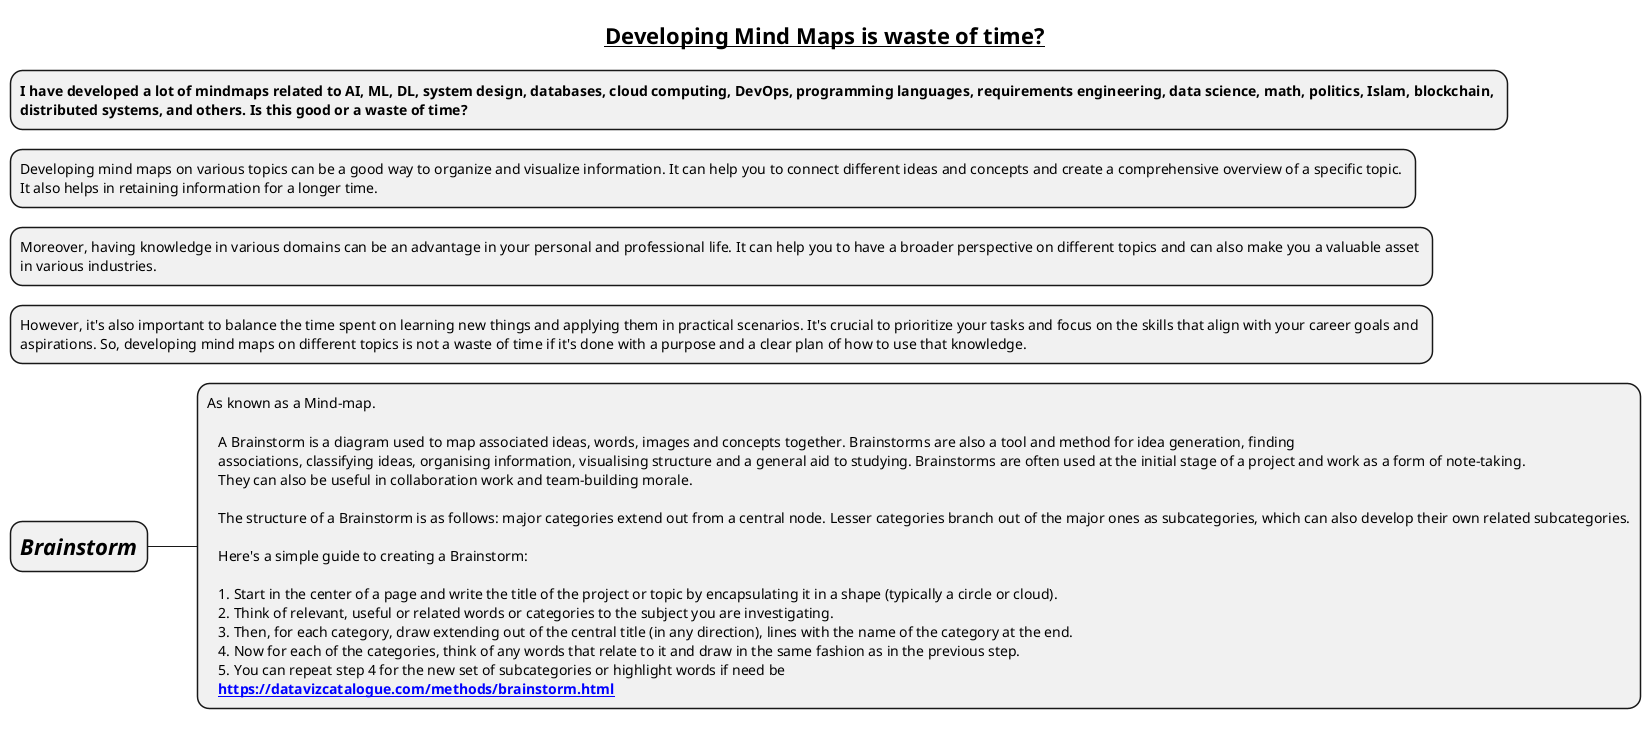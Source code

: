 @startmindmap

title =__Developing Mind Maps is waste of time?__

* **I have developed a lot of mindmaps related to AI, ML, DL, system design, databases, cloud computing, DevOps, programming languages, requirements engineering, data science, math, politics, Islam, blockchain, **\n**distributed systems, and others. Is this good or a waste of time?**

* Developing mind maps on various topics can be a good way to organize and visualize information. It can help you to connect different ideas and concepts and create a comprehensive overview of a specific topic. \nIt also helps in retaining information for a longer time.

* Moreover, having knowledge in various domains can be an advantage in your personal and professional life. It can help you to have a broader perspective on different topics and can also make you a valuable asset \nin various industries.

* However, it's also important to balance the time spent on learning new things and applying them in practical scenarios. It's crucial to prioritize your tasks and focus on the skills that align with your career goals and \naspirations. So, developing mind maps on different topics is not a waste of time if it's done with a purpose and a clear plan of how to use that knowledge.

* =//Brainstorm//
**:As known as a Mind-map.

   A Brainstorm is a diagram used to map associated ideas, words, images and concepts together. Brainstorms are also a tool and method for idea generation, finding
   associations, classifying ideas, organising information, visualising structure and a general aid to studying. Brainstorms are often used at the initial stage of a project and work as a form of note-taking.
   They can also be useful in collaboration work and team-building morale.

   The structure of a Brainstorm is as follows: major categories extend out from a central node. Lesser categories branch out of the major ones as subcategories, which can also develop their own related subcategories.

   Here's a simple guide to creating a Brainstorm:

   1. Start in the center of a page and write the title of the project or topic by encapsulating it in a shape (typically a circle or cloud).
   2. Think of relevant, useful or related words or categories to the subject you are investigating.
   3. Then, for each category, draw extending out of the central title (in any direction), lines with the name of the category at the end.
   4. Now for each of the categories, think of any words that relate to it and draw in the same fashion as in the previous step.
   5. You can repeat step 4 for the new set of subcategories or highlight words if need be
   **[[https://datavizcatalogue.com/methods/brainstorm.html https://datavizcatalogue.com/methods/brainstorm.html]]**;
@endmindmap
